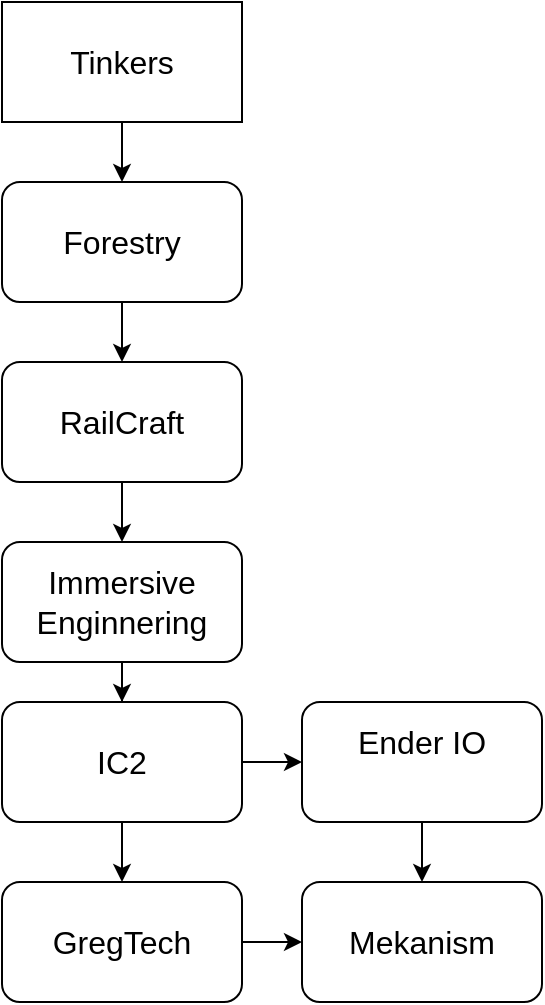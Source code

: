 <mxfile version="12.4.3" type="github" pages="1">
  <diagram id="E05luGIgBVNeL6oh5AB8" name="Page-1">
    <mxGraphModel dx="1581" dy="845" grid="1" gridSize="10" guides="1" tooltips="1" connect="1" arrows="1" fold="1" page="1" pageScale="1" pageWidth="827" pageHeight="1169" math="0" shadow="0">
      <root>
        <mxCell id="0"/>
        <mxCell id="1" parent="0"/>
        <mxCell id="PJJnslw4Wn_ZsGAr-Ul9-3" value="" style="edgeStyle=orthogonalEdgeStyle;rounded=0;orthogonalLoop=1;jettySize=auto;html=1;" edge="1" parent="1" source="PJJnslw4Wn_ZsGAr-Ul9-1" target="PJJnslw4Wn_ZsGAr-Ul9-2">
          <mxGeometry relative="1" as="geometry"/>
        </mxCell>
        <mxCell id="PJJnslw4Wn_ZsGAr-Ul9-1" value="&lt;font style=&quot;font-size: 16px&quot;&gt;Tinkers&lt;/font&gt;" style="rounded=0;whiteSpace=wrap;html=1;" vertex="1" parent="1">
          <mxGeometry x="10" y="10" width="120" height="60" as="geometry"/>
        </mxCell>
        <mxCell id="PJJnslw4Wn_ZsGAr-Ul9-5" value="" style="edgeStyle=orthogonalEdgeStyle;rounded=0;orthogonalLoop=1;jettySize=auto;html=1;" edge="1" parent="1" source="PJJnslw4Wn_ZsGAr-Ul9-2" target="PJJnslw4Wn_ZsGAr-Ul9-4">
          <mxGeometry relative="1" as="geometry"/>
        </mxCell>
        <mxCell id="PJJnslw4Wn_ZsGAr-Ul9-2" value="&lt;font style=&quot;font-size: 16px&quot;&gt;Forestry&lt;/font&gt;" style="rounded=1;whiteSpace=wrap;html=1;" vertex="1" parent="1">
          <mxGeometry x="10" y="100" width="120" height="60" as="geometry"/>
        </mxCell>
        <mxCell id="PJJnslw4Wn_ZsGAr-Ul9-7" value="" style="edgeStyle=orthogonalEdgeStyle;rounded=0;orthogonalLoop=1;jettySize=auto;html=1;" edge="1" parent="1" source="PJJnslw4Wn_ZsGAr-Ul9-4" target="PJJnslw4Wn_ZsGAr-Ul9-6">
          <mxGeometry relative="1" as="geometry"/>
        </mxCell>
        <mxCell id="PJJnslw4Wn_ZsGAr-Ul9-4" value="&lt;font style=&quot;font-size: 16px&quot;&gt;RailCraft&lt;/font&gt;" style="rounded=1;whiteSpace=wrap;html=1;" vertex="1" parent="1">
          <mxGeometry x="10" y="190" width="120" height="60" as="geometry"/>
        </mxCell>
        <mxCell id="PJJnslw4Wn_ZsGAr-Ul9-9" value="" style="edgeStyle=orthogonalEdgeStyle;rounded=0;orthogonalLoop=1;jettySize=auto;html=1;" edge="1" parent="1" source="PJJnslw4Wn_ZsGAr-Ul9-6" target="PJJnslw4Wn_ZsGAr-Ul9-8">
          <mxGeometry relative="1" as="geometry"/>
        </mxCell>
        <mxCell id="PJJnslw4Wn_ZsGAr-Ul9-6" value="&lt;font style=&quot;font-size: 16px&quot;&gt;Immersive&lt;br&gt;Enginnering&lt;br&gt;&lt;/font&gt;" style="rounded=1;whiteSpace=wrap;html=1;" vertex="1" parent="1">
          <mxGeometry x="10" y="280" width="120" height="60" as="geometry"/>
        </mxCell>
        <mxCell id="PJJnslw4Wn_ZsGAr-Ul9-11" value="" style="edgeStyle=orthogonalEdgeStyle;rounded=0;orthogonalLoop=1;jettySize=auto;html=1;" edge="1" parent="1" source="PJJnslw4Wn_ZsGAr-Ul9-8" target="PJJnslw4Wn_ZsGAr-Ul9-10">
          <mxGeometry relative="1" as="geometry"/>
        </mxCell>
        <mxCell id="PJJnslw4Wn_ZsGAr-Ul9-13" value="" style="edgeStyle=orthogonalEdgeStyle;rounded=0;orthogonalLoop=1;jettySize=auto;html=1;" edge="1" parent="1" source="PJJnslw4Wn_ZsGAr-Ul9-8" target="PJJnslw4Wn_ZsGAr-Ul9-12">
          <mxGeometry relative="1" as="geometry"/>
        </mxCell>
        <mxCell id="PJJnslw4Wn_ZsGAr-Ul9-8" value="&lt;font style=&quot;font-size: 16px&quot;&gt;IC2&lt;br&gt;&lt;/font&gt;" style="rounded=1;whiteSpace=wrap;html=1;" vertex="1" parent="1">
          <mxGeometry x="10" y="360" width="120" height="60" as="geometry"/>
        </mxCell>
        <mxCell id="PJJnslw4Wn_ZsGAr-Ul9-15" value="" style="edgeStyle=orthogonalEdgeStyle;rounded=0;orthogonalLoop=1;jettySize=auto;html=1;" edge="1" parent="1" source="PJJnslw4Wn_ZsGAr-Ul9-12" target="PJJnslw4Wn_ZsGAr-Ul9-14">
          <mxGeometry relative="1" as="geometry"/>
        </mxCell>
        <mxCell id="PJJnslw4Wn_ZsGAr-Ul9-12" value="&lt;font style=&quot;font-size: 16px&quot;&gt;Ender IO&lt;br&gt;&lt;br&gt;&lt;/font&gt;" style="rounded=1;whiteSpace=wrap;html=1;" vertex="1" parent="1">
          <mxGeometry x="160" y="360" width="120" height="60" as="geometry"/>
        </mxCell>
        <mxCell id="PJJnslw4Wn_ZsGAr-Ul9-14" value="&lt;font style=&quot;font-size: 16px&quot;&gt;Mekanism&lt;br&gt;&lt;/font&gt;" style="rounded=1;whiteSpace=wrap;html=1;" vertex="1" parent="1">
          <mxGeometry x="160" y="450" width="120" height="60" as="geometry"/>
        </mxCell>
        <mxCell id="PJJnslw4Wn_ZsGAr-Ul9-16" value="" style="edgeStyle=orthogonalEdgeStyle;rounded=0;orthogonalLoop=1;jettySize=auto;html=1;" edge="1" parent="1" source="PJJnslw4Wn_ZsGAr-Ul9-10" target="PJJnslw4Wn_ZsGAr-Ul9-14">
          <mxGeometry relative="1" as="geometry"/>
        </mxCell>
        <mxCell id="PJJnslw4Wn_ZsGAr-Ul9-10" value="&lt;font style=&quot;font-size: 16px&quot;&gt;GregTech&lt;br&gt;&lt;/font&gt;" style="rounded=1;whiteSpace=wrap;html=1;" vertex="1" parent="1">
          <mxGeometry x="10" y="450" width="120" height="60" as="geometry"/>
        </mxCell>
      </root>
    </mxGraphModel>
  </diagram>
</mxfile>

